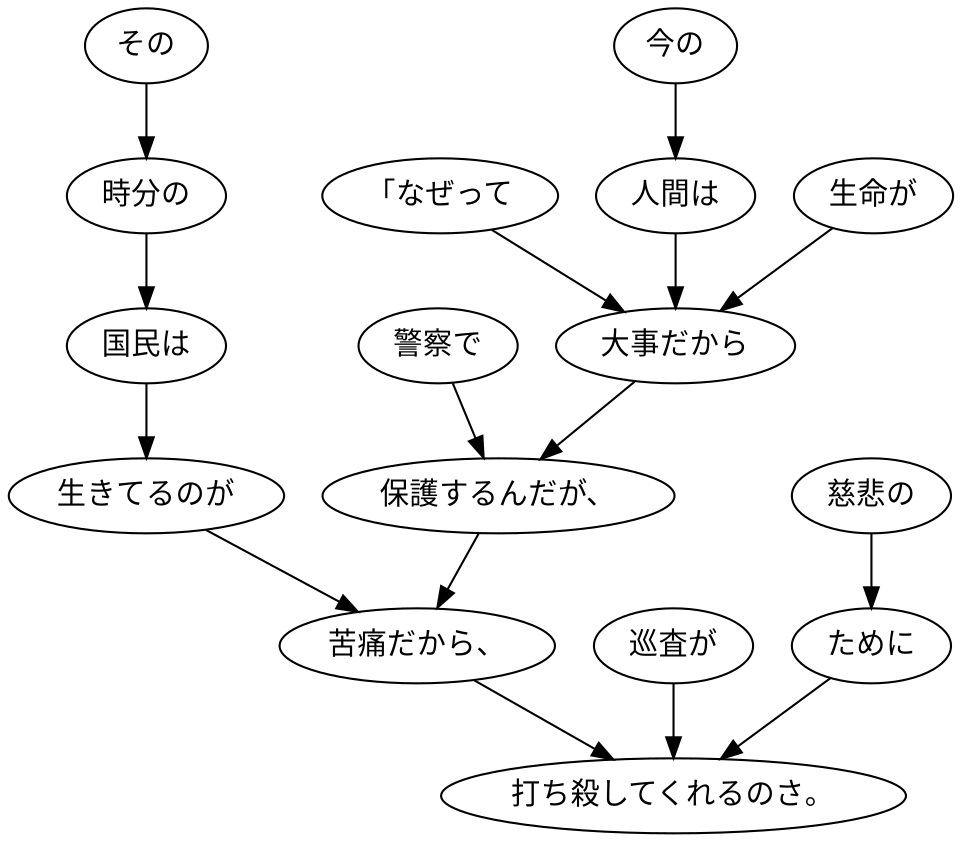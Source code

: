 digraph graph8634 {
	node0 [label="「なぜって"];
	node1 [label="今の"];
	node2 [label="人間は"];
	node3 [label="生命が"];
	node4 [label="大事だから"];
	node5 [label="警察で"];
	node6 [label="保護するんだが、"];
	node7 [label="その"];
	node8 [label="時分の"];
	node9 [label="国民は"];
	node10 [label="生きてるのが"];
	node11 [label="苦痛だから、"];
	node12 [label="巡査が"];
	node13 [label="慈悲の"];
	node14 [label="ために"];
	node15 [label="打ち殺してくれるのさ。"];
	node0 -> node4;
	node1 -> node2;
	node2 -> node4;
	node3 -> node4;
	node4 -> node6;
	node5 -> node6;
	node6 -> node11;
	node7 -> node8;
	node8 -> node9;
	node9 -> node10;
	node10 -> node11;
	node11 -> node15;
	node12 -> node15;
	node13 -> node14;
	node14 -> node15;
}
